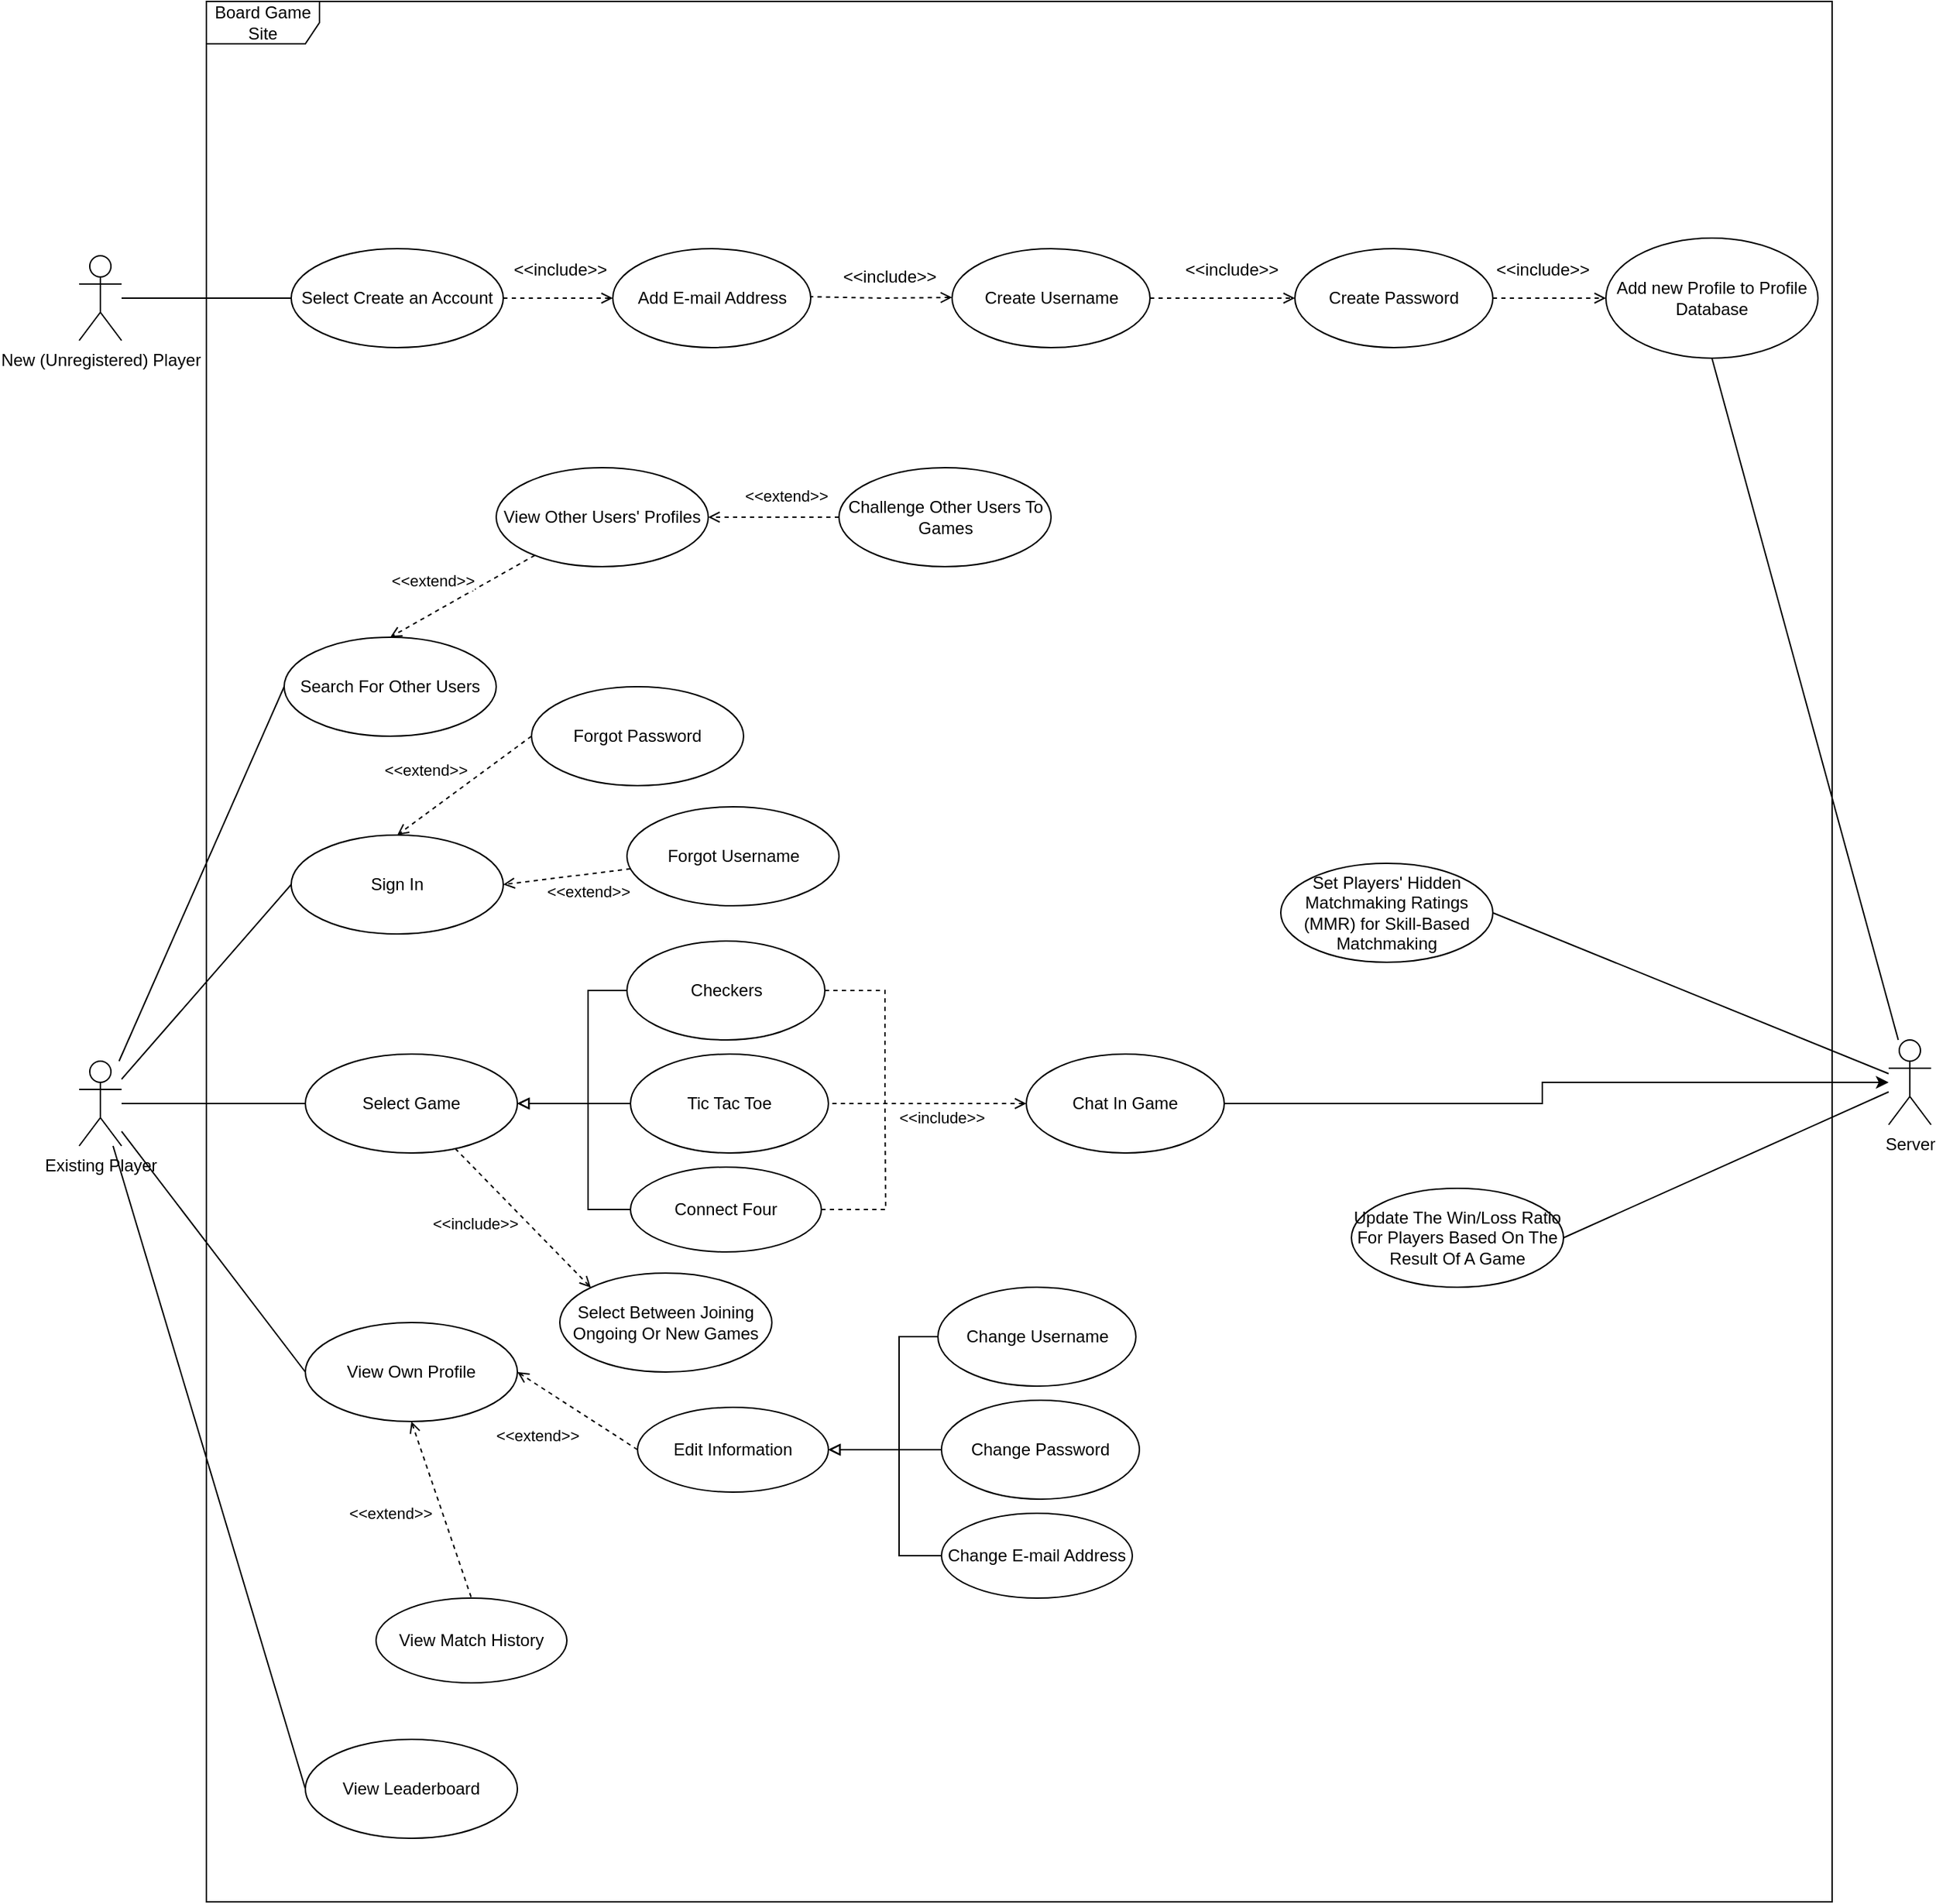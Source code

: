 <mxfile version="26.0.16" pages="2">
  <diagram name="Page-1" id="FtNA_kAWOvf62v4MWtAJ">
    <mxGraphModel dx="1167" dy="1828" grid="1" gridSize="10" guides="1" tooltips="1" connect="1" arrows="1" fold="1" page="1" pageScale="1" pageWidth="1920" pageHeight="1200" math="0" shadow="0">
      <root>
        <mxCell id="0" />
        <mxCell id="1" parent="0" />
        <mxCell id="GAJAMWU1O866HQGjR93X-9" style="rounded=0;orthogonalLoop=1;jettySize=auto;html=1;entryX=0;entryY=0.5;entryDx=0;entryDy=0;endArrow=none;startFill=0;" parent="1" source="GAJAMWU1O866HQGjR93X-1" target="GAJAMWU1O866HQGjR93X-7" edge="1">
          <mxGeometry relative="1" as="geometry" />
        </mxCell>
        <mxCell id="3jMCsiWTbbFfI4Y1M0tF-7" style="rounded=0;orthogonalLoop=1;jettySize=auto;html=1;entryX=0;entryY=0.5;entryDx=0;entryDy=0;endArrow=none;startFill=0;" parent="1" source="GAJAMWU1O866HQGjR93X-1" target="3jMCsiWTbbFfI4Y1M0tF-6" edge="1">
          <mxGeometry relative="1" as="geometry" />
        </mxCell>
        <mxCell id="3jMCsiWTbbFfI4Y1M0tF-22" style="rounded=0;orthogonalLoop=1;jettySize=auto;html=1;entryX=0;entryY=0.5;entryDx=0;entryDy=0;endArrow=none;startFill=0;" parent="1" source="GAJAMWU1O866HQGjR93X-1" target="3jMCsiWTbbFfI4Y1M0tF-21" edge="1">
          <mxGeometry relative="1" as="geometry" />
        </mxCell>
        <mxCell id="OBEn0SzSBOZjI5cOXPXD-6" style="rounded=0;orthogonalLoop=1;jettySize=auto;html=1;entryX=0;entryY=0.5;entryDx=0;entryDy=0;endArrow=none;startFill=0;" parent="1" source="GAJAMWU1O866HQGjR93X-1" target="OBEn0SzSBOZjI5cOXPXD-5" edge="1">
          <mxGeometry relative="1" as="geometry" />
        </mxCell>
        <mxCell id="OBEn0SzSBOZjI5cOXPXD-33" style="rounded=0;orthogonalLoop=1;jettySize=auto;html=1;entryX=0;entryY=0.5;entryDx=0;entryDy=0;endArrow=none;startFill=0;" parent="1" source="GAJAMWU1O866HQGjR93X-1" target="OBEn0SzSBOZjI5cOXPXD-32" edge="1">
          <mxGeometry relative="1" as="geometry" />
        </mxCell>
        <mxCell id="GAJAMWU1O866HQGjR93X-1" value="Existing Player" style="shape=umlActor;verticalLabelPosition=bottom;verticalAlign=top;html=1;outlineConnect=0;" parent="1" vertex="1">
          <mxGeometry x="430" y="560" width="30" height="60" as="geometry" />
        </mxCell>
        <mxCell id="GAJAMWU1O866HQGjR93X-5" value="Board Game Site" style="shape=umlFrame;whiteSpace=wrap;html=1;pointerEvents=0;width=80;height=30;" parent="1" vertex="1">
          <mxGeometry x="520" y="-190" width="1150" height="1345" as="geometry" />
        </mxCell>
        <mxCell id="GAJAMWU1O866HQGjR93X-7" value="Sign In" style="ellipse;whiteSpace=wrap;html=1;" parent="1" vertex="1">
          <mxGeometry x="580" y="400" width="150" height="70" as="geometry" />
        </mxCell>
        <mxCell id="3jMCsiWTbbFfI4Y1M0tF-2" value="Forgot Password" style="ellipse;whiteSpace=wrap;html=1;" parent="1" vertex="1">
          <mxGeometry x="750" y="295" width="150" height="70" as="geometry" />
        </mxCell>
        <mxCell id="3jMCsiWTbbFfI4Y1M0tF-4" style="rounded=0;orthogonalLoop=1;jettySize=auto;html=1;entryX=0.5;entryY=0;entryDx=0;entryDy=0;dashed=1;endArrow=open;endFill=0;exitX=0;exitY=0.5;exitDx=0;exitDy=0;" parent="1" source="3jMCsiWTbbFfI4Y1M0tF-2" target="GAJAMWU1O866HQGjR93X-7" edge="1">
          <mxGeometry relative="1" as="geometry">
            <mxPoint x="754" y="338" as="sourcePoint" />
            <mxPoint x="670" y="395" as="targetPoint" />
          </mxGeometry>
        </mxCell>
        <mxCell id="3jMCsiWTbbFfI4Y1M0tF-5" value="&amp;lt;&amp;lt;extend&amp;gt;&amp;gt;" style="edgeLabel;html=1;align=center;verticalAlign=middle;resizable=0;points=[];" parent="3jMCsiWTbbFfI4Y1M0tF-4" connectable="0" vertex="1">
          <mxGeometry x="-0.242" relative="1" as="geometry">
            <mxPoint x="-39" y="-3" as="offset" />
          </mxGeometry>
        </mxCell>
        <mxCell id="OBEn0SzSBOZjI5cOXPXD-10" style="rounded=0;orthogonalLoop=1;jettySize=auto;html=1;entryX=0;entryY=0;entryDx=0;entryDy=0;endArrow=open;endFill=0;dashed=1;" parent="1" source="3jMCsiWTbbFfI4Y1M0tF-6" target="OBEn0SzSBOZjI5cOXPXD-9" edge="1">
          <mxGeometry relative="1" as="geometry" />
        </mxCell>
        <mxCell id="3jMCsiWTbbFfI4Y1M0tF-6" value="Select Game" style="ellipse;whiteSpace=wrap;html=1;" parent="1" vertex="1">
          <mxGeometry x="590" y="555" width="150" height="70" as="geometry" />
        </mxCell>
        <mxCell id="OBEn0SzSBOZjI5cOXPXD-42" style="edgeStyle=orthogonalEdgeStyle;rounded=0;orthogonalLoop=1;jettySize=auto;html=1;endArrow=none;endFill=0;startFill=0;dashed=1;startArrow=none;" parent="1" source="3jMCsiWTbbFfI4Y1M0tF-9" edge="1">
          <mxGeometry relative="1" as="geometry">
            <mxPoint x="1000" y="590" as="targetPoint" />
            <Array as="points">
              <mxPoint x="1000" y="510" />
              <mxPoint x="1000" y="590" />
            </Array>
          </mxGeometry>
        </mxCell>
        <mxCell id="3jMCsiWTbbFfI4Y1M0tF-9" value="Checkers" style="ellipse;whiteSpace=wrap;html=1;" parent="1" vertex="1">
          <mxGeometry x="817.5" y="475" width="140" height="70" as="geometry" />
        </mxCell>
        <mxCell id="3jMCsiWTbbFfI4Y1M0tF-10" style="edgeStyle=orthogonalEdgeStyle;rounded=0;orthogonalLoop=1;jettySize=auto;html=1;endArrow=block;endFill=0;" parent="1" source="3jMCsiWTbbFfI4Y1M0tF-11" edge="1">
          <mxGeometry relative="1" as="geometry">
            <mxPoint x="740" y="590" as="targetPoint" />
          </mxGeometry>
        </mxCell>
        <mxCell id="3jMCsiWTbbFfI4Y1M0tF-11" value="Tic Tac Toe" style="ellipse;whiteSpace=wrap;html=1;" parent="1" vertex="1">
          <mxGeometry x="820" y="555" width="140" height="70" as="geometry" />
        </mxCell>
        <mxCell id="3jMCsiWTbbFfI4Y1M0tF-12" style="edgeStyle=orthogonalEdgeStyle;rounded=0;orthogonalLoop=1;jettySize=auto;html=1;entryX=1;entryY=0.5;entryDx=0;entryDy=0;endArrow=block;endFill=0;exitX=0;exitY=0.5;exitDx=0;exitDy=0;" parent="1" source="3jMCsiWTbbFfI4Y1M0tF-13" edge="1">
          <mxGeometry relative="1" as="geometry">
            <Array as="points">
              <mxPoint x="790" y="665" />
              <mxPoint x="790" y="590" />
            </Array>
            <mxPoint x="740" y="590" as="targetPoint" />
          </mxGeometry>
        </mxCell>
        <mxCell id="OBEn0SzSBOZjI5cOXPXD-46" style="edgeStyle=orthogonalEdgeStyle;rounded=0;orthogonalLoop=1;jettySize=auto;html=1;endArrow=none;startFill=0;endFill=0;dashed=1;startArrow=none;" parent="1" source="3jMCsiWTbbFfI4Y1M0tF-13" edge="1">
          <mxGeometry relative="1" as="geometry">
            <mxPoint x="1000" y="590" as="targetPoint" />
          </mxGeometry>
        </mxCell>
        <mxCell id="3jMCsiWTbbFfI4Y1M0tF-13" value="Connect Four" style="ellipse;whiteSpace=wrap;html=1;" parent="1" vertex="1">
          <mxGeometry x="820" y="635" width="135" height="60" as="geometry" />
        </mxCell>
        <mxCell id="3jMCsiWTbbFfI4Y1M0tF-14" style="edgeStyle=orthogonalEdgeStyle;rounded=0;orthogonalLoop=1;jettySize=auto;html=1;exitX=0;exitY=0.5;exitDx=0;exitDy=0;entryX=1;entryY=0.5;entryDx=0;entryDy=0;endArrow=block;endFill=0;" parent="1" source="3jMCsiWTbbFfI4Y1M0tF-9" target="3jMCsiWTbbFfI4Y1M0tF-6" edge="1">
          <mxGeometry relative="1" as="geometry">
            <mxPoint x="965" y="535" as="sourcePoint" />
            <mxPoint x="740" y="590" as="targetPoint" />
            <Array as="points">
              <mxPoint x="790" y="510" />
              <mxPoint x="790" y="590" />
            </Array>
          </mxGeometry>
        </mxCell>
        <mxCell id="OBEn0SzSBOZjI5cOXPXD-3" style="rounded=0;orthogonalLoop=1;jettySize=auto;html=1;exitX=0.5;exitY=1;exitDx=0;exitDy=0;entryX=0.5;entryY=0;entryDx=0;entryDy=0;endArrow=none;startFill=0;startArrow=open;dashed=1;" parent="1" source="3jMCsiWTbbFfI4Y1M0tF-21" target="OBEn0SzSBOZjI5cOXPXD-2" edge="1">
          <mxGeometry relative="1" as="geometry" />
        </mxCell>
        <mxCell id="3jMCsiWTbbFfI4Y1M0tF-21" value="View Own Profile" style="ellipse;whiteSpace=wrap;html=1;" parent="1" vertex="1">
          <mxGeometry x="590" y="745" width="150" height="70" as="geometry" />
        </mxCell>
        <mxCell id="3jMCsiWTbbFfI4Y1M0tF-23" style="rounded=0;orthogonalLoop=1;jettySize=auto;html=1;entryX=1;entryY=0.5;entryDx=0;entryDy=0;dashed=1;endArrow=open;endFill=0;exitX=0;exitY=0.5;exitDx=0;exitDy=0;" parent="1" source="3jMCsiWTbbFfI4Y1M0tF-25" target="3jMCsiWTbbFfI4Y1M0tF-21" edge="1">
          <mxGeometry relative="1" as="geometry">
            <mxPoint x="905" y="735" as="sourcePoint" />
            <mxPoint x="820" y="800" as="targetPoint" />
          </mxGeometry>
        </mxCell>
        <mxCell id="3jMCsiWTbbFfI4Y1M0tF-24" value="&amp;lt;&amp;lt;extend&amp;gt;&amp;gt;" style="edgeLabel;html=1;align=center;verticalAlign=middle;resizable=0;points=[];" parent="3jMCsiWTbbFfI4Y1M0tF-23" connectable="0" vertex="1">
          <mxGeometry x="-0.242" relative="1" as="geometry">
            <mxPoint x="-39" y="11" as="offset" />
          </mxGeometry>
        </mxCell>
        <mxCell id="3jMCsiWTbbFfI4Y1M0tF-25" value="Edit Information" style="ellipse;whiteSpace=wrap;html=1;" parent="1" vertex="1">
          <mxGeometry x="825" y="805" width="135" height="60" as="geometry" />
        </mxCell>
        <mxCell id="OBEn0SzSBOZjI5cOXPXD-2" value="View Match History" style="ellipse;whiteSpace=wrap;html=1;" parent="1" vertex="1">
          <mxGeometry x="640" y="940" width="135" height="60" as="geometry" />
        </mxCell>
        <mxCell id="OBEn0SzSBOZjI5cOXPXD-4" value="&amp;lt;&amp;lt;extend&amp;gt;&amp;gt;" style="edgeLabel;html=1;align=center;verticalAlign=middle;resizable=0;points=[];" parent="1" connectable="0" vertex="1">
          <mxGeometry x="649.997" y="879.996" as="geometry" />
        </mxCell>
        <mxCell id="OBEn0SzSBOZjI5cOXPXD-5" value="View Leaderboard" style="ellipse;whiteSpace=wrap;html=1;" parent="1" vertex="1">
          <mxGeometry x="590" y="1040" width="150" height="70" as="geometry" />
        </mxCell>
        <mxCell id="OBEn0SzSBOZjI5cOXPXD-9" value="Select Between Joining Ongoing Or New Games" style="ellipse;whiteSpace=wrap;html=1;" parent="1" vertex="1">
          <mxGeometry x="770" y="710" width="150" height="70" as="geometry" />
        </mxCell>
        <mxCell id="OBEn0SzSBOZjI5cOXPXD-11" value="&amp;lt;&amp;lt;include&amp;gt;&amp;gt;" style="edgeLabel;html=1;align=center;verticalAlign=middle;resizable=0;points=[];" parent="1" connectable="0" vertex="1">
          <mxGeometry x="1040.004" y="599.998" as="geometry" />
        </mxCell>
        <mxCell id="OBEn0SzSBOZjI5cOXPXD-16" style="rounded=0;orthogonalLoop=1;jettySize=auto;html=1;entryX=1;entryY=0.5;entryDx=0;entryDy=0;endArrow=none;startFill=0;" parent="1" source="OBEn0SzSBOZjI5cOXPXD-12" target="OBEn0SzSBOZjI5cOXPXD-14" edge="1">
          <mxGeometry relative="1" as="geometry" />
        </mxCell>
        <mxCell id="OBEn0SzSBOZjI5cOXPXD-18" style="rounded=0;orthogonalLoop=1;jettySize=auto;html=1;entryX=1;entryY=0.5;entryDx=0;entryDy=0;endArrow=none;startFill=0;" parent="1" source="OBEn0SzSBOZjI5cOXPXD-12" target="OBEn0SzSBOZjI5cOXPXD-17" edge="1">
          <mxGeometry relative="1" as="geometry" />
        </mxCell>
        <mxCell id="f342jO393CyCjephrsmW-13" style="rounded=0;orthogonalLoop=1;jettySize=auto;html=1;entryX=0.5;entryY=1;entryDx=0;entryDy=0;endArrow=none;startFill=0;" parent="1" source="OBEn0SzSBOZjI5cOXPXD-12" target="f342jO393CyCjephrsmW-10" edge="1">
          <mxGeometry relative="1" as="geometry" />
        </mxCell>
        <mxCell id="OBEn0SzSBOZjI5cOXPXD-12" value="Server" style="shape=umlActor;verticalLabelPosition=bottom;verticalAlign=top;html=1;outlineConnect=0;" parent="1" vertex="1">
          <mxGeometry x="1710" y="545" width="30" height="60" as="geometry" />
        </mxCell>
        <mxCell id="OBEn0SzSBOZjI5cOXPXD-14" value="Update The Win/Loss Ratio For Players Based On The Result Of A Game" style="ellipse;whiteSpace=wrap;html=1;" parent="1" vertex="1">
          <mxGeometry x="1330" y="650" width="150" height="70" as="geometry" />
        </mxCell>
        <mxCell id="OBEn0SzSBOZjI5cOXPXD-17" value="Set Players&#39; Hidden Matchmaking Ratings (MMR) for Skill-Based Matchmaking" style="ellipse;whiteSpace=wrap;html=1;" parent="1" vertex="1">
          <mxGeometry x="1280" y="420" width="150" height="70" as="geometry" />
        </mxCell>
        <mxCell id="OBEn0SzSBOZjI5cOXPXD-19" value="Change Username" style="ellipse;whiteSpace=wrap;html=1;" parent="1" vertex="1">
          <mxGeometry x="1037.5" y="720" width="140" height="70" as="geometry" />
        </mxCell>
        <mxCell id="OBEn0SzSBOZjI5cOXPXD-20" style="edgeStyle=orthogonalEdgeStyle;rounded=0;orthogonalLoop=1;jettySize=auto;html=1;endArrow=block;endFill=0;" parent="1" source="OBEn0SzSBOZjI5cOXPXD-21" edge="1">
          <mxGeometry relative="1" as="geometry">
            <mxPoint x="960" y="835" as="targetPoint" />
          </mxGeometry>
        </mxCell>
        <mxCell id="OBEn0SzSBOZjI5cOXPXD-21" value="Change Password" style="ellipse;whiteSpace=wrap;html=1;" parent="1" vertex="1">
          <mxGeometry x="1040" y="800" width="140" height="70" as="geometry" />
        </mxCell>
        <mxCell id="OBEn0SzSBOZjI5cOXPXD-22" style="edgeStyle=orthogonalEdgeStyle;rounded=0;orthogonalLoop=1;jettySize=auto;html=1;entryX=1;entryY=0.5;entryDx=0;entryDy=0;endArrow=block;endFill=0;exitX=0;exitY=0.5;exitDx=0;exitDy=0;" parent="1" source="OBEn0SzSBOZjI5cOXPXD-23" edge="1">
          <mxGeometry relative="1" as="geometry">
            <Array as="points">
              <mxPoint x="1010" y="910" />
              <mxPoint x="1010" y="835" />
            </Array>
            <mxPoint x="960" y="835" as="targetPoint" />
          </mxGeometry>
        </mxCell>
        <mxCell id="OBEn0SzSBOZjI5cOXPXD-23" value="Change E-mail Address" style="ellipse;whiteSpace=wrap;html=1;" parent="1" vertex="1">
          <mxGeometry x="1040" y="880" width="135" height="60" as="geometry" />
        </mxCell>
        <mxCell id="OBEn0SzSBOZjI5cOXPXD-24" style="edgeStyle=orthogonalEdgeStyle;rounded=0;orthogonalLoop=1;jettySize=auto;html=1;exitX=0;exitY=0.5;exitDx=0;exitDy=0;entryX=1;entryY=0.5;entryDx=0;entryDy=0;endArrow=block;endFill=0;" parent="1" source="OBEn0SzSBOZjI5cOXPXD-19" target="3jMCsiWTbbFfI4Y1M0tF-25" edge="1">
          <mxGeometry relative="1" as="geometry">
            <mxPoint x="1185" y="780" as="sourcePoint" />
            <mxPoint x="960" y="835" as="targetPoint" />
            <Array as="points">
              <mxPoint x="1010" y="755" />
              <mxPoint x="1010" y="835" />
            </Array>
          </mxGeometry>
        </mxCell>
        <mxCell id="OBEn0SzSBOZjI5cOXPXD-26" value="&amp;lt;&amp;lt;extend&amp;gt;&amp;gt;" style="edgeLabel;html=1;align=center;verticalAlign=middle;resizable=0;points=[];" parent="1" connectable="0" vertex="1">
          <mxGeometry x="790.004" y="439.996" as="geometry" />
        </mxCell>
        <mxCell id="OBEn0SzSBOZjI5cOXPXD-31" style="rounded=0;orthogonalLoop=1;jettySize=auto;html=1;entryX=1;entryY=0.5;entryDx=0;entryDy=0;dashed=1;endArrow=open;endFill=0;" parent="1" source="OBEn0SzSBOZjI5cOXPXD-28" target="GAJAMWU1O866HQGjR93X-7" edge="1">
          <mxGeometry relative="1" as="geometry" />
        </mxCell>
        <mxCell id="OBEn0SzSBOZjI5cOXPXD-28" value="Forgot Username" style="ellipse;whiteSpace=wrap;html=1;" parent="1" vertex="1">
          <mxGeometry x="817.5" y="380" width="150" height="70" as="geometry" />
        </mxCell>
        <mxCell id="OBEn0SzSBOZjI5cOXPXD-32" value="Search For Other Users" style="ellipse;whiteSpace=wrap;html=1;" parent="1" vertex="1">
          <mxGeometry x="575" y="260" width="150" height="70" as="geometry" />
        </mxCell>
        <mxCell id="OBEn0SzSBOZjI5cOXPXD-35" style="rounded=0;orthogonalLoop=1;jettySize=auto;html=1;entryX=0.5;entryY=0;entryDx=0;entryDy=0;endArrow=open;endFill=0;dashed=1;" parent="1" source="OBEn0SzSBOZjI5cOXPXD-34" target="OBEn0SzSBOZjI5cOXPXD-32" edge="1">
          <mxGeometry relative="1" as="geometry" />
        </mxCell>
        <mxCell id="OBEn0SzSBOZjI5cOXPXD-34" value="View Other Users&#39; Profiles" style="ellipse;whiteSpace=wrap;html=1;" parent="1" vertex="1">
          <mxGeometry x="725" y="140" width="150" height="70" as="geometry" />
        </mxCell>
        <mxCell id="OBEn0SzSBOZjI5cOXPXD-36" value="&amp;lt;&amp;lt;extend&amp;gt;&amp;gt;" style="edgeLabel;html=1;align=center;verticalAlign=middle;resizable=0;points=[];" parent="1" connectable="0" vertex="1">
          <mxGeometry x="679.998" y="220.0" as="geometry" />
        </mxCell>
        <mxCell id="OBEn0SzSBOZjI5cOXPXD-38" style="edgeStyle=orthogonalEdgeStyle;rounded=0;orthogonalLoop=1;jettySize=auto;html=1;entryX=1;entryY=0.5;entryDx=0;entryDy=0;dashed=1;endArrow=open;endFill=0;" parent="1" source="OBEn0SzSBOZjI5cOXPXD-37" target="OBEn0SzSBOZjI5cOXPXD-34" edge="1">
          <mxGeometry relative="1" as="geometry" />
        </mxCell>
        <mxCell id="OBEn0SzSBOZjI5cOXPXD-37" value="Challenge Other Users To Games" style="ellipse;whiteSpace=wrap;html=1;" parent="1" vertex="1">
          <mxGeometry x="967.5" y="140" width="150" height="70" as="geometry" />
        </mxCell>
        <mxCell id="OBEn0SzSBOZjI5cOXPXD-39" value="&amp;lt;&amp;lt;extend&amp;gt;&amp;gt;" style="edgeLabel;html=1;align=center;verticalAlign=middle;resizable=0;points=[];" parent="1" connectable="0" vertex="1">
          <mxGeometry x="929.998" y="160.0" as="geometry" />
        </mxCell>
        <mxCell id="OBEn0SzSBOZjI5cOXPXD-48" style="edgeStyle=orthogonalEdgeStyle;rounded=0;orthogonalLoop=1;jettySize=auto;html=1;entryX=1;entryY=0.5;entryDx=0;entryDy=0;endArrow=none;endFill=0;startFill=0;startArrow=open;dashed=1;" parent="1" source="OBEn0SzSBOZjI5cOXPXD-41" target="3jMCsiWTbbFfI4Y1M0tF-11" edge="1">
          <mxGeometry relative="1" as="geometry" />
        </mxCell>
        <mxCell id="0uVnw8pUI_ETcw8B2iDK-1" style="edgeStyle=orthogonalEdgeStyle;rounded=0;orthogonalLoop=1;jettySize=auto;html=1;strokeColor=default;" edge="1" parent="1" source="OBEn0SzSBOZjI5cOXPXD-41" target="OBEn0SzSBOZjI5cOXPXD-12">
          <mxGeometry relative="1" as="geometry">
            <Array as="points">
              <mxPoint x="1465" y="590" />
              <mxPoint x="1465" y="575" />
            </Array>
          </mxGeometry>
        </mxCell>
        <mxCell id="OBEn0SzSBOZjI5cOXPXD-41" value="Chat In Game" style="ellipse;whiteSpace=wrap;html=1;" parent="1" vertex="1">
          <mxGeometry x="1100" y="555" width="140" height="70" as="geometry" />
        </mxCell>
        <mxCell id="OBEn0SzSBOZjI5cOXPXD-49" value="&amp;lt;&amp;lt;include&amp;gt;&amp;gt;" style="edgeLabel;html=1;align=center;verticalAlign=middle;resizable=0;points=[];" parent="1" connectable="0" vertex="1">
          <mxGeometry x="710.004" y="674.998" as="geometry" />
        </mxCell>
        <mxCell id="OBEn0SzSBOZjI5cOXPXD-54" style="edgeStyle=orthogonalEdgeStyle;rounded=0;orthogonalLoop=1;jettySize=auto;html=1;entryX=0;entryY=0.5;entryDx=0;entryDy=0;endArrow=none;startFill=0;" parent="1" source="OBEn0SzSBOZjI5cOXPXD-50" target="OBEn0SzSBOZjI5cOXPXD-53" edge="1">
          <mxGeometry relative="1" as="geometry" />
        </mxCell>
        <mxCell id="OBEn0SzSBOZjI5cOXPXD-50" value="New (Unregistered) Player" style="shape=umlActor;verticalLabelPosition=bottom;verticalAlign=top;html=1;outlineConnect=0;" parent="1" vertex="1">
          <mxGeometry x="430" y="-10" width="30" height="60" as="geometry" />
        </mxCell>
        <mxCell id="f342jO393CyCjephrsmW-8" style="edgeStyle=orthogonalEdgeStyle;rounded=0;orthogonalLoop=1;jettySize=auto;html=1;entryX=0;entryY=0.5;entryDx=0;entryDy=0;endArrow=open;endFill=0;dashed=1;" parent="1" source="OBEn0SzSBOZjI5cOXPXD-53" target="f342jO393CyCjephrsmW-7" edge="1">
          <mxGeometry relative="1" as="geometry" />
        </mxCell>
        <mxCell id="OBEn0SzSBOZjI5cOXPXD-53" value="Select Create an Account" style="ellipse;whiteSpace=wrap;html=1;" parent="1" vertex="1">
          <mxGeometry x="580" y="-15" width="150" height="70" as="geometry" />
        </mxCell>
        <mxCell id="f342jO393CyCjephrsmW-5" style="rounded=0;orthogonalLoop=1;jettySize=auto;html=1;entryX=0;entryY=0.5;entryDx=0;entryDy=0;dashed=1;endArrow=open;endFill=0;" parent="1" source="f342jO393CyCjephrsmW-1" target="f342jO393CyCjephrsmW-4" edge="1">
          <mxGeometry relative="1" as="geometry" />
        </mxCell>
        <mxCell id="f342jO393CyCjephrsmW-1" value="Create Username" style="ellipse;whiteSpace=wrap;html=1;" parent="1" vertex="1">
          <mxGeometry x="1047.5" y="-15" width="140" height="70" as="geometry" />
        </mxCell>
        <mxCell id="f342jO393CyCjephrsmW-2" style="edgeStyle=orthogonalEdgeStyle;rounded=0;orthogonalLoop=1;jettySize=auto;html=1;entryX=1;entryY=0.5;entryDx=0;entryDy=0;endArrow=none;endFill=0;startFill=0;startArrow=open;dashed=1;" parent="1" edge="1">
          <mxGeometry relative="1" as="geometry">
            <mxPoint x="1047.5" y="19.5" as="sourcePoint" />
            <mxPoint x="947.5" y="19" as="targetPoint" />
          </mxGeometry>
        </mxCell>
        <mxCell id="f342jO393CyCjephrsmW-3" value="&amp;lt;&amp;lt;include&amp;gt;&amp;gt;" style="text;html=1;align=center;verticalAlign=middle;resizable=0;points=[];autosize=1;strokeColor=none;fillColor=none;" parent="1" vertex="1">
          <mxGeometry x="957.5" y="-10" width="90" height="30" as="geometry" />
        </mxCell>
        <mxCell id="f342jO393CyCjephrsmW-11" style="rounded=0;orthogonalLoop=1;jettySize=auto;html=1;entryX=0;entryY=0.5;entryDx=0;entryDy=0;dashed=1;endArrow=open;endFill=0;" parent="1" source="f342jO393CyCjephrsmW-4" target="f342jO393CyCjephrsmW-10" edge="1">
          <mxGeometry relative="1" as="geometry" />
        </mxCell>
        <mxCell id="f342jO393CyCjephrsmW-4" value="Create Password" style="ellipse;whiteSpace=wrap;html=1;" parent="1" vertex="1">
          <mxGeometry x="1290" y="-15" width="140" height="70" as="geometry" />
        </mxCell>
        <mxCell id="f342jO393CyCjephrsmW-6" value="&amp;lt;&amp;lt;include&amp;gt;&amp;gt;" style="text;html=1;align=center;verticalAlign=middle;resizable=0;points=[];autosize=1;strokeColor=none;fillColor=none;" parent="1" vertex="1">
          <mxGeometry x="1200" y="-15" width="90" height="30" as="geometry" />
        </mxCell>
        <mxCell id="f342jO393CyCjephrsmW-7" value="Add E-mail Address" style="ellipse;whiteSpace=wrap;html=1;" parent="1" vertex="1">
          <mxGeometry x="807.5" y="-15" width="140" height="70" as="geometry" />
        </mxCell>
        <mxCell id="f342jO393CyCjephrsmW-9" value="&amp;lt;&amp;lt;include&amp;gt;&amp;gt;" style="text;html=1;align=center;verticalAlign=middle;resizable=0;points=[];autosize=1;strokeColor=none;fillColor=none;" parent="1" vertex="1">
          <mxGeometry x="725" y="-15" width="90" height="30" as="geometry" />
        </mxCell>
        <mxCell id="f342jO393CyCjephrsmW-10" value="Add new Profile to Profile Database" style="ellipse;whiteSpace=wrap;html=1;" parent="1" vertex="1">
          <mxGeometry x="1510" y="-22.5" width="150" height="85" as="geometry" />
        </mxCell>
        <mxCell id="f342jO393CyCjephrsmW-12" value="&amp;lt;&amp;lt;include&amp;gt;&amp;gt;" style="text;html=1;align=center;verticalAlign=middle;resizable=0;points=[];autosize=1;strokeColor=none;fillColor=none;" parent="1" vertex="1">
          <mxGeometry x="1420" y="-15" width="90" height="30" as="geometry" />
        </mxCell>
      </root>
    </mxGraphModel>
  </diagram>
  <diagram id="r7wLG_4Dd3d34ZgK0dfD" name="Page-2">
    <mxGraphModel dx="900" dy="942" grid="1" gridSize="10" guides="1" tooltips="1" connect="1" arrows="1" fold="1" page="1" pageScale="1" pageWidth="850" pageHeight="1100" math="0" shadow="0">
      <root>
        <mxCell id="0" />
        <mxCell id="1" parent="0" />
        <mxCell id="aP1zCu1bXsgY5dzMElSU-1" value="Server" style="shape=umlFrame;whiteSpace=wrap;html=1;pointerEvents=0;width=60;height=15;" vertex="1" parent="1">
          <mxGeometry x="980" y="60" width="590" height="520" as="geometry" />
        </mxCell>
        <mxCell id="lrT7BA8_k6FqUV2jN5pf-1" value="Board Game&lt;div&gt;&amp;nbsp;Site&lt;/div&gt;" style="shape=umlActor;verticalLabelPosition=bottom;verticalAlign=top;html=1;outlineConnect=0;" vertex="1" parent="1">
          <mxGeometry x="880" y="270" width="30" height="60" as="geometry" />
        </mxCell>
        <mxCell id="4vrSTHPntdqjGvTfzYDo-3" value="Board Game&lt;div&gt;Site&lt;/div&gt;" style="shape=umlActor;verticalLabelPosition=bottom;verticalAlign=top;html=1;outlineConnect=0;" vertex="1" parent="1">
          <mxGeometry x="1620" y="355" width="30" height="60" as="geometry" />
        </mxCell>
        <mxCell id="4vrSTHPntdqjGvTfzYDo-4" value="Database" style="shape=umlActor;verticalLabelPosition=bottom;verticalAlign=top;html=1;outlineConnect=0;" vertex="1" parent="1">
          <mxGeometry x="1620" y="152.5" width="30" height="60" as="geometry" />
        </mxCell>
        <mxCell id="cO4KNaJOL9Ta0_x-3msA-1" value="Chat In Game" style="ellipse;whiteSpace=wrap;html=1;" vertex="1" parent="1">
          <mxGeometry x="1020" y="285" width="140" height="70" as="geometry" />
        </mxCell>
        <mxCell id="MGa_pX2Vn8gSG6F1ZYE8-1" value="Add New Profile to Profile Database" style="ellipse;whiteSpace=wrap;html=1;" vertex="1" parent="1">
          <mxGeometry x="1190" y="80" width="150" height="85" as="geometry" />
        </mxCell>
        <mxCell id="QflCZQVDE63b-IULpMtf-1" value="In-Game Action" style="ellipse;whiteSpace=wrap;html=1;" vertex="1" parent="1">
          <mxGeometry x="1010" y="370" width="140" height="70" as="geometry" />
        </mxCell>
        <mxCell id="j0OBYd2BTsJhBwayAxCD-5" value="Update Game State" style="ellipse;whiteSpace=wrap;html=1;" vertex="1" parent="1">
          <mxGeometry x="1200" y="370" width="140" height="70" as="geometry" />
        </mxCell>
        <mxCell id="j0OBYd2BTsJhBwayAxCD-6" value="Message Filtering" style="ellipse;whiteSpace=wrap;html=1;" vertex="1" parent="1">
          <mxGeometry x="1200" y="200" width="140" height="70" as="geometry" />
        </mxCell>
        <mxCell id="j0OBYd2BTsJhBwayAxCD-7" value="Update Chat Box" style="ellipse;whiteSpace=wrap;html=1;" vertex="1" parent="1">
          <mxGeometry x="1390" y="285" width="140" height="70" as="geometry" />
        </mxCell>
        <mxCell id="QC8zVjxdp2-01qQr7iXg-1" value="" style="endArrow=classic;html=1;rounded=0;entryX=0;entryY=0.5;entryDx=0;entryDy=0;exitX=0.75;exitY=0.1;exitDx=0;exitDy=0;exitPerimeter=0;" edge="1" parent="1" source="lrT7BA8_k6FqUV2jN5pf-1" target="MGa_pX2Vn8gSG6F1ZYE8-1">
          <mxGeometry width="50" height="50" relative="1" as="geometry">
            <mxPoint x="1160" y="360" as="sourcePoint" />
            <mxPoint x="1210" y="310" as="targetPoint" />
          </mxGeometry>
        </mxCell>
        <mxCell id="QC8zVjxdp2-01qQr7iXg-2" value="" style="endArrow=classic;html=1;rounded=0;entryX=0;entryY=0.5;entryDx=0;entryDy=0;exitX=1;exitY=0.333;exitDx=0;exitDy=0;exitPerimeter=0;" edge="1" parent="1" source="lrT7BA8_k6FqUV2jN5pf-1" target="cO4KNaJOL9Ta0_x-3msA-1">
          <mxGeometry width="50" height="50" relative="1" as="geometry">
            <mxPoint x="913" y="286" as="sourcePoint" />
            <mxPoint x="1200" y="143" as="targetPoint" />
          </mxGeometry>
        </mxCell>
        <mxCell id="QC8zVjxdp2-01qQr7iXg-3" value="" style="endArrow=classic;html=1;rounded=0;entryX=0;entryY=0.5;entryDx=0;entryDy=0;exitX=1;exitY=1;exitDx=0;exitDy=0;exitPerimeter=0;" edge="1" parent="1" source="lrT7BA8_k6FqUV2jN5pf-1" target="QflCZQVDE63b-IULpMtf-1">
          <mxGeometry width="50" height="50" relative="1" as="geometry">
            <mxPoint x="920" y="300" as="sourcePoint" />
            <mxPoint x="1030" y="330" as="targetPoint" />
          </mxGeometry>
        </mxCell>
        <mxCell id="QC8zVjxdp2-01qQr7iXg-4" value="" style="endArrow=classic;html=1;rounded=0;entryX=0;entryY=0.333;entryDx=0;entryDy=0;exitX=1;exitY=0.5;exitDx=0;exitDy=0;entryPerimeter=0;" edge="1" parent="1" source="MGa_pX2Vn8gSG6F1ZYE8-1" target="4vrSTHPntdqjGvTfzYDo-4">
          <mxGeometry width="50" height="50" relative="1" as="geometry">
            <mxPoint x="913" y="286" as="sourcePoint" />
            <mxPoint x="1200" y="133" as="targetPoint" />
          </mxGeometry>
        </mxCell>
        <mxCell id="QC8zVjxdp2-01qQr7iXg-5" value="" style="endArrow=classic;html=1;rounded=0;entryX=1;entryY=0;entryDx=0;entryDy=0;exitX=0;exitY=0.5;exitDx=0;exitDy=0;dashed=1;" edge="1" parent="1" source="j0OBYd2BTsJhBwayAxCD-6" target="cO4KNaJOL9Ta0_x-3msA-1">
          <mxGeometry width="50" height="50" relative="1" as="geometry">
            <mxPoint x="920" y="300" as="sourcePoint" />
            <mxPoint x="1030" y="330" as="targetPoint" />
          </mxGeometry>
        </mxCell>
        <mxCell id="QC8zVjxdp2-01qQr7iXg-6" value="" style="endArrow=classic;html=1;rounded=0;entryX=0;entryY=0.5;entryDx=0;entryDy=0;" edge="1" parent="1" target="j0OBYd2BTsJhBwayAxCD-7">
          <mxGeometry width="50" height="50" relative="1" as="geometry">
            <mxPoint x="1160" y="320" as="sourcePoint" />
            <mxPoint x="1215" y="330" as="targetPoint" />
          </mxGeometry>
        </mxCell>
        <mxCell id="QC8zVjxdp2-01qQr7iXg-7" value="" style="endArrow=classic;html=1;rounded=0;exitX=1;exitY=0.5;exitDx=0;exitDy=0;entryX=0;entryY=0.333;entryDx=0;entryDy=0;entryPerimeter=0;" edge="1" parent="1" source="j0OBYd2BTsJhBwayAxCD-7" target="4vrSTHPntdqjGvTfzYDo-3">
          <mxGeometry width="50" height="50" relative="1" as="geometry">
            <mxPoint x="1355" y="330" as="sourcePoint" />
            <mxPoint x="1400" y="330" as="targetPoint" />
          </mxGeometry>
        </mxCell>
        <mxCell id="QC8zVjxdp2-01qQr7iXg-8" value="" style="endArrow=classic;html=1;rounded=0;exitX=1;exitY=0.5;exitDx=0;exitDy=0;entryX=0;entryY=0.5;entryDx=0;entryDy=0;" edge="1" parent="1" source="QflCZQVDE63b-IULpMtf-1" target="j0OBYd2BTsJhBwayAxCD-5">
          <mxGeometry width="50" height="50" relative="1" as="geometry">
            <mxPoint x="1540" y="330" as="sourcePoint" />
            <mxPoint x="1630" y="385" as="targetPoint" />
          </mxGeometry>
        </mxCell>
        <mxCell id="QC8zVjxdp2-01qQr7iXg-9" value="" style="endArrow=classic;html=1;rounded=0;exitX=1;exitY=0.5;exitDx=0;exitDy=0;entryX=0;entryY=1;entryDx=0;entryDy=0;entryPerimeter=0;" edge="1" parent="1" source="j0OBYd2BTsJhBwayAxCD-5" target="4vrSTHPntdqjGvTfzYDo-3">
          <mxGeometry width="50" height="50" relative="1" as="geometry">
            <mxPoint x="1160" y="415" as="sourcePoint" />
            <mxPoint x="1210" y="415" as="targetPoint" />
          </mxGeometry>
        </mxCell>
        <mxCell id="oqMtyAW8dUjBemOUP_e7-1" value="&lt;span style=&quot;color: rgb(0, 0, 0); font-family: Helvetica; font-size: 11px; font-style: normal; font-variant-ligatures: normal; font-variant-caps: normal; font-weight: 400; letter-spacing: normal; orphans: 2; text-align: center; text-indent: 0px; text-transform: none; widows: 2; word-spacing: 0px; -webkit-text-stroke-width: 0px; white-space: nowrap; background-color: rgb(255, 255, 255); text-decoration-thickness: initial; text-decoration-style: initial; text-decoration-color: initial; display: inline !important; float: none;&quot;&gt;&amp;lt;&amp;lt;extend&amp;gt;&amp;gt;&lt;/span&gt;" style="text;whiteSpace=wrap;html=1;" vertex="1" parent="1">
          <mxGeometry x="1120" y="230" width="90" height="40" as="geometry" />
        </mxCell>
      </root>
    </mxGraphModel>
  </diagram>
</mxfile>
